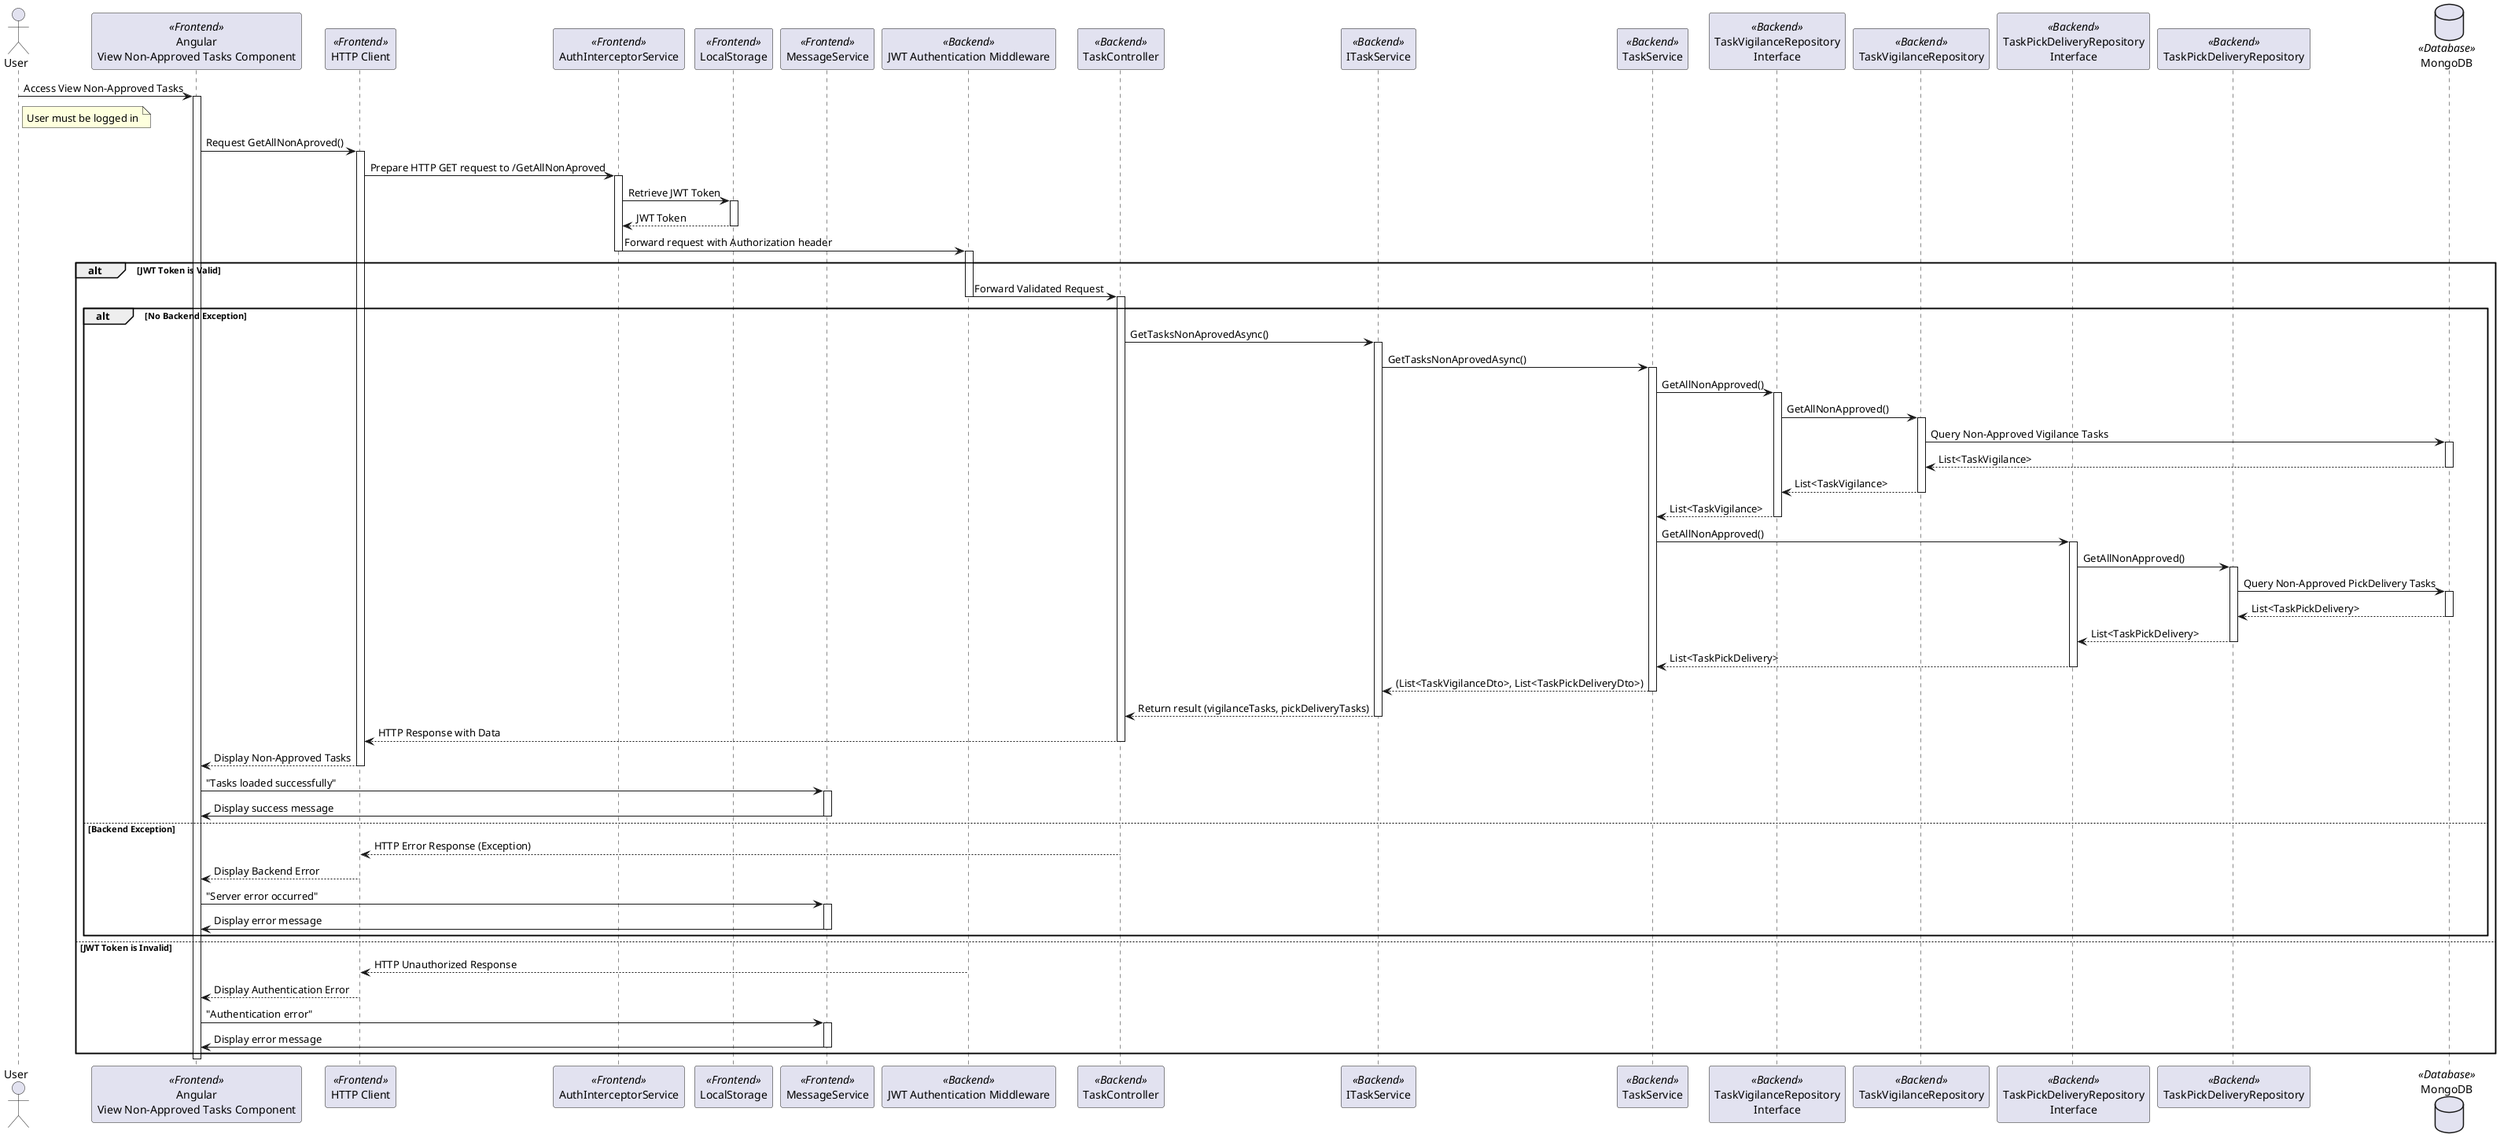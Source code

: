 @startuml
actor User

participant "Angular\nView Non-Approved Tasks Component" as Frontend <<Frontend>>
participant "HTTP Client" as HttpClient <<Frontend>>
participant "AuthInterceptorService" as AuthInterceptor <<Frontend>>
participant "LocalStorage" as LocalStorage <<Frontend>>
participant "MessageService" as MessageService <<Frontend>>

participant "JWT Authentication Middleware" as JwtAuth <<Backend>>
participant "TaskController" as Controller <<Backend>>
participant "ITaskService" as ITaskService <<Backend>>
participant "TaskService" as TaskService <<Backend>>
participant "TaskVigilanceRepository\nInterface" as VigilanceRepoInterface <<Backend>>
participant "TaskVigilanceRepository" as VigilanceRepo <<Backend>>
participant "TaskPickDeliveryRepository\nInterface" as PickDeliveryRepoInterface <<Backend>>
participant "TaskPickDeliveryRepository" as PickDeliveryRepo <<Backend>>
database "MongoDB" as Database <<Database>>

User -> Frontend: Access View Non-Approved Tasks
note right of User: User must be logged in
activate Frontend

Frontend -> HttpClient: Request GetAllNonAproved()
activate HttpClient

HttpClient -> AuthInterceptor: Prepare HTTP GET request to /GetAllNonAproved
activate AuthInterceptor
AuthInterceptor -> LocalStorage: Retrieve JWT Token
activate LocalStorage
LocalStorage --> AuthInterceptor: JWT Token
deactivate LocalStorage

AuthInterceptor -> JwtAuth: Forward request with Authorization header
deactivate AuthInterceptor
activate JwtAuth

alt JWT Token is Valid
    JwtAuth -> Controller: Forward Validated Request
    deactivate JwtAuth
    activate Controller

    alt No Backend Exception
        Controller -> ITaskService: GetTasksNonAprovedAsync()
        activate ITaskService

        ITaskService -> TaskService: GetTasksNonAprovedAsync()
        activate TaskService

        TaskService -> VigilanceRepoInterface: GetAllNonApproved()
        activate VigilanceRepoInterface
        VigilanceRepoInterface -> VigilanceRepo: GetAllNonApproved()
        activate VigilanceRepo

        VigilanceRepo -> Database: Query Non-Approved Vigilance Tasks
        activate Database
        Database --> VigilanceRepo: List<TaskVigilance>
        deactivate Database
        VigilanceRepo --> VigilanceRepoInterface: List<TaskVigilance>
        deactivate VigilanceRepo
        VigilanceRepoInterface --> TaskService: List<TaskVigilance>
        deactivate VigilanceRepoInterface

        TaskService -> PickDeliveryRepoInterface: GetAllNonApproved()
        activate PickDeliveryRepoInterface
        PickDeliveryRepoInterface -> PickDeliveryRepo: GetAllNonApproved()
        activate PickDeliveryRepo

        PickDeliveryRepo -> Database: Query Non-Approved PickDelivery Tasks
        activate Database
        Database --> PickDeliveryRepo: List<TaskPickDelivery>
        deactivate Database
        PickDeliveryRepo --> PickDeliveryRepoInterface: List<TaskPickDelivery>
        deactivate PickDeliveryRepo
        PickDeliveryRepoInterface --> TaskService: List<TaskPickDelivery>
        deactivate PickDeliveryRepoInterface

        TaskService --> ITaskService: (List<TaskVigilanceDto>, List<TaskPickDeliveryDto>)
        deactivate TaskService

        ITaskService --> Controller: Return result (vigilanceTasks, pickDeliveryTasks)
        deactivate ITaskService

        Controller --> HttpClient: HTTP Response with Data
        deactivate Controller

        HttpClient --> Frontend: Display Non-Approved Tasks
        deactivate HttpClient

        Frontend -> MessageService: "Tasks loaded successfully"
        activate MessageService
        MessageService -> Frontend: Display success message
        deactivate MessageService
    else Backend Exception
        Controller --> HttpClient: HTTP Error Response (Exception)
        deactivate Controller

        HttpClient --> Frontend: Display Backend Error
        deactivate HttpClient

        Frontend -> MessageService: "Server error occurred"
        activate MessageService
        MessageService -> Frontend: Display error message
        deactivate MessageService
    end

else JWT Token is Invalid
    JwtAuth --> HttpClient: HTTP Unauthorized Response
    deactivate JwtAuth

    HttpClient --> Frontend: Display Authentication Error
    deactivate HttpClient

    Frontend -> MessageService: "Authentication error"
    activate MessageService
    MessageService -> Frontend: Display error message
    deactivate MessageService
end

deactivate Frontend
@enduml

